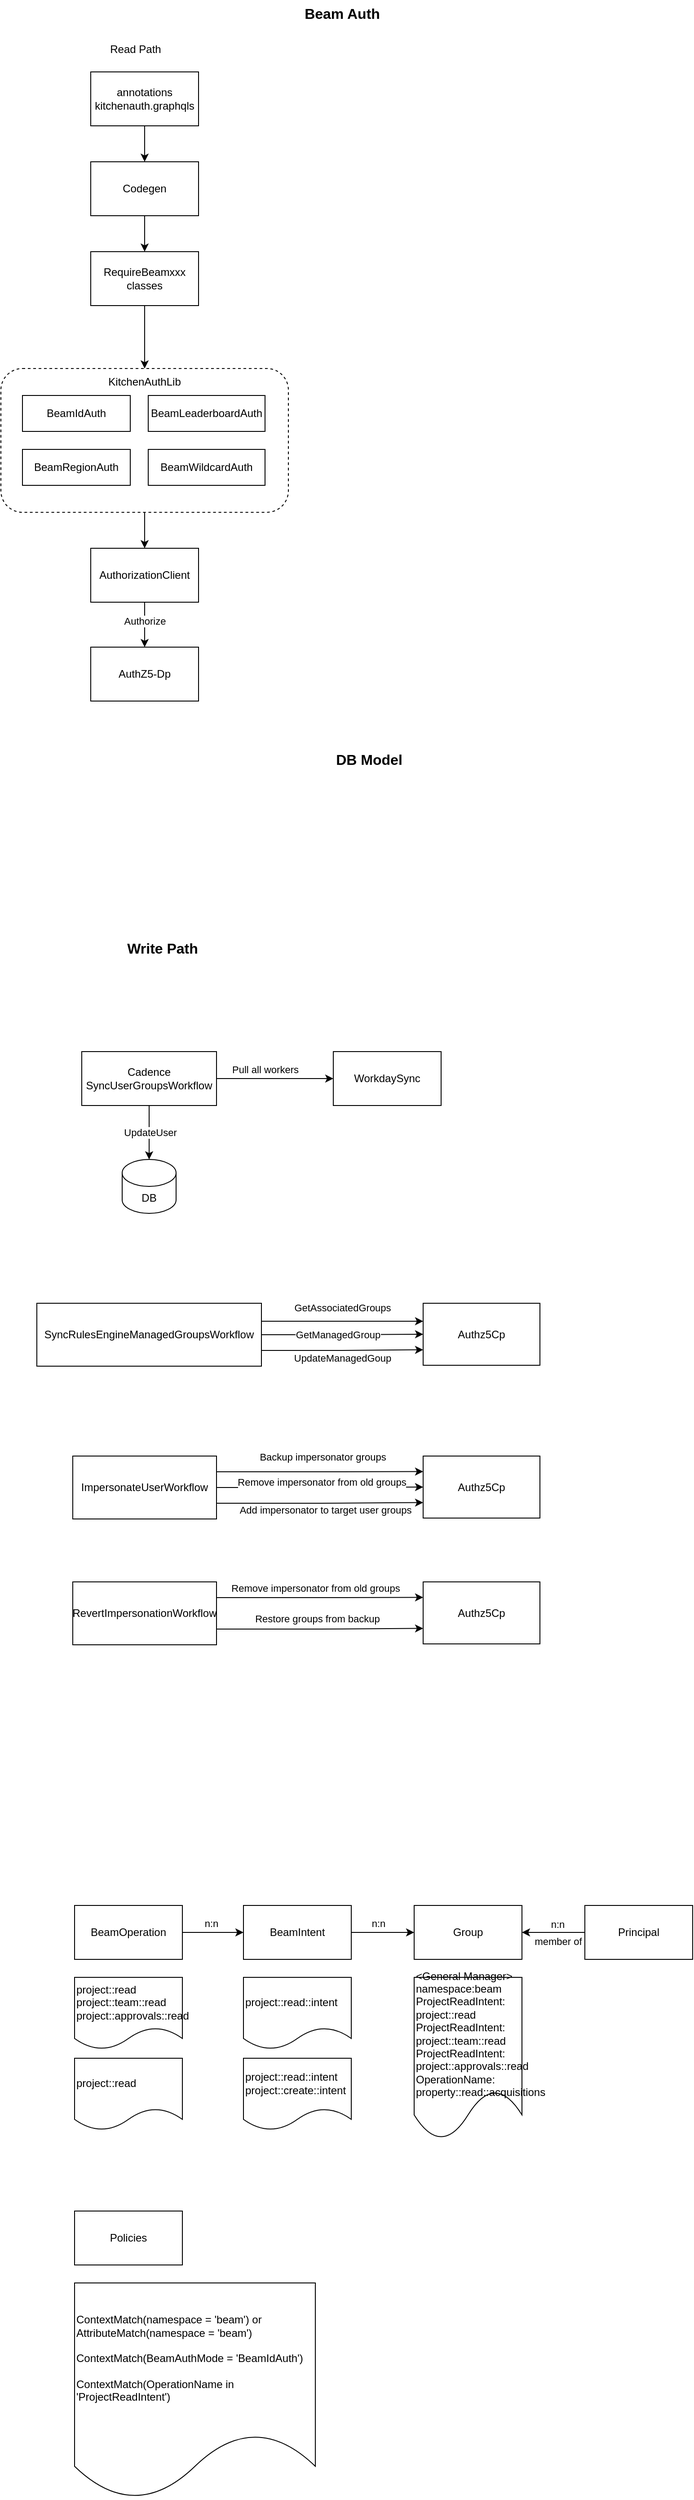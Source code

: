 <mxfile version="23.1.1" type="github">
  <diagram name="Page-1" id="SZ85hrHEJdvXRmAmFtXn">
    <mxGraphModel dx="776" dy="682" grid="1" gridSize="10" guides="1" tooltips="1" connect="1" arrows="1" fold="1" page="1" pageScale="1" pageWidth="850" pageHeight="1100" math="0" shadow="0">
      <root>
        <mxCell id="0" />
        <mxCell id="1" parent="0" />
        <mxCell id="W5UCEF_RRDmbueloPfdi-15" style="edgeStyle=orthogonalEdgeStyle;rounded=0;orthogonalLoop=1;jettySize=auto;html=1;exitX=0.5;exitY=1;exitDx=0;exitDy=0;entryX=0.5;entryY=0;entryDx=0;entryDy=0;" edge="1" parent="1" source="W5UCEF_RRDmbueloPfdi-9" target="W5UCEF_RRDmbueloPfdi-14">
          <mxGeometry relative="1" as="geometry" />
        </mxCell>
        <mxCell id="W5UCEF_RRDmbueloPfdi-9" value="" style="rounded=1;whiteSpace=wrap;html=1;dashed=1;" vertex="1" parent="1">
          <mxGeometry x="50" y="550" width="320" height="160" as="geometry" />
        </mxCell>
        <mxCell id="W5UCEF_RRDmbueloPfdi-4" style="edgeStyle=orthogonalEdgeStyle;rounded=0;orthogonalLoop=1;jettySize=auto;html=1;exitX=0.5;exitY=1;exitDx=0;exitDy=0;" edge="1" parent="1" source="W5UCEF_RRDmbueloPfdi-1" target="W5UCEF_RRDmbueloPfdi-3">
          <mxGeometry relative="1" as="geometry" />
        </mxCell>
        <mxCell id="W5UCEF_RRDmbueloPfdi-1" value="annotations&lt;br&gt;kitchenauth.graphqls" style="rounded=0;whiteSpace=wrap;html=1;" vertex="1" parent="1">
          <mxGeometry x="150" y="220" width="120" height="60" as="geometry" />
        </mxCell>
        <mxCell id="W5UCEF_RRDmbueloPfdi-2" value="&lt;b&gt;&lt;font style=&quot;font-size: 16px;&quot;&gt;Beam Auth&lt;/font&gt;&lt;/b&gt;" style="text;html=1;strokeColor=none;fillColor=none;align=center;verticalAlign=middle;whiteSpace=wrap;rounded=0;" vertex="1" parent="1">
          <mxGeometry x="340" y="140" width="180" height="30" as="geometry" />
        </mxCell>
        <mxCell id="W5UCEF_RRDmbueloPfdi-6" style="edgeStyle=orthogonalEdgeStyle;rounded=0;orthogonalLoop=1;jettySize=auto;html=1;exitX=0.5;exitY=1;exitDx=0;exitDy=0;entryX=0.5;entryY=0;entryDx=0;entryDy=0;" edge="1" parent="1" source="W5UCEF_RRDmbueloPfdi-3" target="W5UCEF_RRDmbueloPfdi-5">
          <mxGeometry relative="1" as="geometry" />
        </mxCell>
        <mxCell id="W5UCEF_RRDmbueloPfdi-3" value="Codegen" style="rounded=0;whiteSpace=wrap;html=1;" vertex="1" parent="1">
          <mxGeometry x="150" y="320" width="120" height="60" as="geometry" />
        </mxCell>
        <mxCell id="W5UCEF_RRDmbueloPfdi-13" style="edgeStyle=orthogonalEdgeStyle;rounded=0;orthogonalLoop=1;jettySize=auto;html=1;exitX=0.5;exitY=1;exitDx=0;exitDy=0;" edge="1" parent="1" source="W5UCEF_RRDmbueloPfdi-5" target="W5UCEF_RRDmbueloPfdi-9">
          <mxGeometry relative="1" as="geometry" />
        </mxCell>
        <mxCell id="W5UCEF_RRDmbueloPfdi-5" value="RequireBeamxxx&lt;br&gt;classes" style="rounded=0;whiteSpace=wrap;html=1;" vertex="1" parent="1">
          <mxGeometry x="150" y="420" width="120" height="60" as="geometry" />
        </mxCell>
        <mxCell id="W5UCEF_RRDmbueloPfdi-7" value="BeamIdAuth" style="rounded=0;whiteSpace=wrap;html=1;" vertex="1" parent="1">
          <mxGeometry x="74" y="580" width="120" height="40" as="geometry" />
        </mxCell>
        <mxCell id="W5UCEF_RRDmbueloPfdi-10" value="BeamLeaderboardAuth" style="rounded=0;whiteSpace=wrap;html=1;" vertex="1" parent="1">
          <mxGeometry x="214" y="580" width="130" height="40" as="geometry" />
        </mxCell>
        <mxCell id="W5UCEF_RRDmbueloPfdi-11" value="BeamRegionAuth" style="rounded=0;whiteSpace=wrap;html=1;" vertex="1" parent="1">
          <mxGeometry x="74" y="640" width="120" height="40" as="geometry" />
        </mxCell>
        <mxCell id="W5UCEF_RRDmbueloPfdi-12" value="BeamWildcardAuth" style="rounded=0;whiteSpace=wrap;html=1;" vertex="1" parent="1">
          <mxGeometry x="214" y="640" width="130" height="40" as="geometry" />
        </mxCell>
        <mxCell id="W5UCEF_RRDmbueloPfdi-17" style="edgeStyle=orthogonalEdgeStyle;rounded=0;orthogonalLoop=1;jettySize=auto;html=1;exitX=0.5;exitY=1;exitDx=0;exitDy=0;entryX=0.5;entryY=0;entryDx=0;entryDy=0;" edge="1" parent="1" source="W5UCEF_RRDmbueloPfdi-14" target="W5UCEF_RRDmbueloPfdi-16">
          <mxGeometry relative="1" as="geometry" />
        </mxCell>
        <mxCell id="W5UCEF_RRDmbueloPfdi-18" value="Authorize" style="edgeLabel;html=1;align=center;verticalAlign=middle;resizable=0;points=[];" vertex="1" connectable="0" parent="W5UCEF_RRDmbueloPfdi-17">
          <mxGeometry x="-0.167" y="4" relative="1" as="geometry">
            <mxPoint x="-4" as="offset" />
          </mxGeometry>
        </mxCell>
        <mxCell id="W5UCEF_RRDmbueloPfdi-14" value="AuthorizationClient" style="rounded=0;whiteSpace=wrap;html=1;" vertex="1" parent="1">
          <mxGeometry x="150" y="750" width="120" height="60" as="geometry" />
        </mxCell>
        <mxCell id="W5UCEF_RRDmbueloPfdi-16" value="AuthZ5-Dp" style="rounded=0;whiteSpace=wrap;html=1;" vertex="1" parent="1">
          <mxGeometry x="150" y="860" width="120" height="60" as="geometry" />
        </mxCell>
        <mxCell id="W5UCEF_RRDmbueloPfdi-19" value="KitchenAuthLib" style="text;html=1;strokeColor=none;fillColor=none;align=center;verticalAlign=middle;whiteSpace=wrap;rounded=0;" vertex="1" parent="1">
          <mxGeometry x="180" y="550" width="60" height="30" as="geometry" />
        </mxCell>
        <mxCell id="W5UCEF_RRDmbueloPfdi-20" value="Read Path" style="text;html=1;strokeColor=none;fillColor=none;align=center;verticalAlign=middle;whiteSpace=wrap;rounded=0;" vertex="1" parent="1">
          <mxGeometry x="170" y="180" width="60" height="30" as="geometry" />
        </mxCell>
        <mxCell id="W5UCEF_RRDmbueloPfdi-21" value="&lt;b&gt;&lt;font style=&quot;font-size: 16px;&quot;&gt;Write Path&lt;/font&gt;&lt;/b&gt;" style="text;html=1;strokeColor=none;fillColor=none;align=center;verticalAlign=middle;whiteSpace=wrap;rounded=0;" vertex="1" parent="1">
          <mxGeometry x="150" y="1180" width="160" height="30" as="geometry" />
        </mxCell>
        <mxCell id="W5UCEF_RRDmbueloPfdi-23" value="&lt;b&gt;&lt;font style=&quot;font-size: 16px;&quot;&gt;DB Model&lt;/font&gt;&lt;/b&gt;" style="text;html=1;strokeColor=none;fillColor=none;align=center;verticalAlign=middle;whiteSpace=wrap;rounded=0;" vertex="1" parent="1">
          <mxGeometry x="370" y="970" width="180" height="30" as="geometry" />
        </mxCell>
        <mxCell id="W5UCEF_RRDmbueloPfdi-26" style="edgeStyle=orthogonalEdgeStyle;rounded=0;orthogonalLoop=1;jettySize=auto;html=1;exitX=1;exitY=0.5;exitDx=0;exitDy=0;" edge="1" parent="1" source="W5UCEF_RRDmbueloPfdi-24" target="W5UCEF_RRDmbueloPfdi-25">
          <mxGeometry relative="1" as="geometry" />
        </mxCell>
        <mxCell id="W5UCEF_RRDmbueloPfdi-32" value="Pull all workers" style="edgeLabel;html=1;align=center;verticalAlign=middle;resizable=0;points=[];" vertex="1" connectable="0" parent="W5UCEF_RRDmbueloPfdi-26">
          <mxGeometry x="-0.191" y="-1" relative="1" as="geometry">
            <mxPoint x="1" y="-11" as="offset" />
          </mxGeometry>
        </mxCell>
        <mxCell id="W5UCEF_RRDmbueloPfdi-29" value="UpdateUser" style="edgeStyle=orthogonalEdgeStyle;rounded=0;orthogonalLoop=1;jettySize=auto;html=1;exitX=0.5;exitY=1;exitDx=0;exitDy=0;" edge="1" parent="1" source="W5UCEF_RRDmbueloPfdi-24">
          <mxGeometry relative="1" as="geometry">
            <mxPoint x="215" y="1430" as="targetPoint" />
          </mxGeometry>
        </mxCell>
        <mxCell id="W5UCEF_RRDmbueloPfdi-24" value="Cadence&lt;br&gt;SyncUserGroupsWorkflow" style="rounded=0;whiteSpace=wrap;html=1;" vertex="1" parent="1">
          <mxGeometry x="140" y="1310" width="150" height="60" as="geometry" />
        </mxCell>
        <mxCell id="W5UCEF_RRDmbueloPfdi-25" value="WorkdaySync" style="rounded=0;whiteSpace=wrap;html=1;" vertex="1" parent="1">
          <mxGeometry x="420" y="1310" width="120" height="60" as="geometry" />
        </mxCell>
        <mxCell id="W5UCEF_RRDmbueloPfdi-28" value="DB" style="shape=cylinder3;whiteSpace=wrap;html=1;boundedLbl=1;backgroundOutline=1;size=15;" vertex="1" parent="1">
          <mxGeometry x="185" y="1430" width="60" height="60" as="geometry" />
        </mxCell>
        <mxCell id="W5UCEF_RRDmbueloPfdi-36" style="edgeStyle=orthogonalEdgeStyle;rounded=0;orthogonalLoop=1;jettySize=auto;html=1;exitX=1;exitY=0.5;exitDx=0;exitDy=0;" edge="1" parent="1">
          <mxGeometry relative="1" as="geometry">
            <mxPoint x="340" y="1610" as="sourcePoint" />
            <mxPoint x="520" y="1610" as="targetPoint" />
          </mxGeometry>
        </mxCell>
        <mxCell id="W5UCEF_RRDmbueloPfdi-37" value="GetAssociatedGroups" style="edgeLabel;html=1;align=center;verticalAlign=middle;resizable=0;points=[];" vertex="1" connectable="0" parent="W5UCEF_RRDmbueloPfdi-36">
          <mxGeometry x="0.017" y="5" relative="1" as="geometry">
            <mxPoint x="-2" y="-10" as="offset" />
          </mxGeometry>
        </mxCell>
        <mxCell id="W5UCEF_RRDmbueloPfdi-38" style="edgeStyle=orthogonalEdgeStyle;rounded=0;orthogonalLoop=1;jettySize=auto;html=1;exitX=1;exitY=0.5;exitDx=0;exitDy=0;" edge="1" parent="1" source="W5UCEF_RRDmbueloPfdi-33" target="W5UCEF_RRDmbueloPfdi-35">
          <mxGeometry relative="1" as="geometry" />
        </mxCell>
        <mxCell id="W5UCEF_RRDmbueloPfdi-39" value="GetManagedGroup" style="edgeLabel;html=1;align=center;verticalAlign=middle;resizable=0;points=[];" vertex="1" connectable="0" parent="W5UCEF_RRDmbueloPfdi-38">
          <mxGeometry x="-0.116" y="2" relative="1" as="geometry">
            <mxPoint x="5" y="2" as="offset" />
          </mxGeometry>
        </mxCell>
        <mxCell id="W5UCEF_RRDmbueloPfdi-40" style="edgeStyle=orthogonalEdgeStyle;rounded=0;orthogonalLoop=1;jettySize=auto;html=1;exitX=1;exitY=0.75;exitDx=0;exitDy=0;entryX=0;entryY=0.75;entryDx=0;entryDy=0;" edge="1" parent="1" source="W5UCEF_RRDmbueloPfdi-33" target="W5UCEF_RRDmbueloPfdi-35">
          <mxGeometry relative="1" as="geometry" />
        </mxCell>
        <mxCell id="W5UCEF_RRDmbueloPfdi-41" value="UpdateManagedGoup" style="edgeLabel;html=1;align=center;verticalAlign=middle;resizable=0;points=[];" vertex="1" connectable="0" parent="W5UCEF_RRDmbueloPfdi-40">
          <mxGeometry x="-0.263" y="-2" relative="1" as="geometry">
            <mxPoint x="23" y="6" as="offset" />
          </mxGeometry>
        </mxCell>
        <mxCell id="W5UCEF_RRDmbueloPfdi-33" value="SyncRulesEngineManagedGroupsWorkflow" style="rounded=0;whiteSpace=wrap;html=1;" vertex="1" parent="1">
          <mxGeometry x="90" y="1590" width="250" height="70" as="geometry" />
        </mxCell>
        <mxCell id="W5UCEF_RRDmbueloPfdi-35" value="Authz5Cp" style="rounded=0;whiteSpace=wrap;html=1;" vertex="1" parent="1">
          <mxGeometry x="520" y="1590" width="130" height="69" as="geometry" />
        </mxCell>
        <mxCell id="W5UCEF_RRDmbueloPfdi-45" style="edgeStyle=orthogonalEdgeStyle;rounded=0;orthogonalLoop=1;jettySize=auto;html=1;exitX=1;exitY=0.25;exitDx=0;exitDy=0;entryX=0;entryY=0.25;entryDx=0;entryDy=0;" edge="1" parent="1" source="W5UCEF_RRDmbueloPfdi-42" target="W5UCEF_RRDmbueloPfdi-44">
          <mxGeometry relative="1" as="geometry" />
        </mxCell>
        <mxCell id="W5UCEF_RRDmbueloPfdi-46" value="Backup impersonator groups" style="edgeLabel;html=1;align=center;verticalAlign=middle;resizable=0;points=[];" vertex="1" connectable="0" parent="W5UCEF_RRDmbueloPfdi-45">
          <mxGeometry x="0.023" y="2" relative="1" as="geometry">
            <mxPoint y="-15" as="offset" />
          </mxGeometry>
        </mxCell>
        <mxCell id="W5UCEF_RRDmbueloPfdi-47" style="edgeStyle=orthogonalEdgeStyle;rounded=0;orthogonalLoop=1;jettySize=auto;html=1;exitX=1;exitY=0.5;exitDx=0;exitDy=0;entryX=0;entryY=0.5;entryDx=0;entryDy=0;" edge="1" parent="1" source="W5UCEF_RRDmbueloPfdi-42" target="W5UCEF_RRDmbueloPfdi-44">
          <mxGeometry relative="1" as="geometry" />
        </mxCell>
        <mxCell id="W5UCEF_RRDmbueloPfdi-48" value="Remove impersonator from old groups" style="edgeLabel;html=1;align=center;verticalAlign=middle;resizable=0;points=[];" vertex="1" connectable="0" parent="W5UCEF_RRDmbueloPfdi-47">
          <mxGeometry x="0.016" y="6" relative="1" as="geometry">
            <mxPoint as="offset" />
          </mxGeometry>
        </mxCell>
        <mxCell id="W5UCEF_RRDmbueloPfdi-49" style="edgeStyle=orthogonalEdgeStyle;rounded=0;orthogonalLoop=1;jettySize=auto;html=1;exitX=1;exitY=0.75;exitDx=0;exitDy=0;entryX=0;entryY=0.75;entryDx=0;entryDy=0;" edge="1" parent="1" source="W5UCEF_RRDmbueloPfdi-42" target="W5UCEF_RRDmbueloPfdi-44">
          <mxGeometry relative="1" as="geometry" />
        </mxCell>
        <mxCell id="W5UCEF_RRDmbueloPfdi-50" value="Add impersonator to target user groups" style="edgeLabel;html=1;align=center;verticalAlign=middle;resizable=0;points=[];" vertex="1" connectable="0" parent="W5UCEF_RRDmbueloPfdi-49">
          <mxGeometry x="0.051" y="1" relative="1" as="geometry">
            <mxPoint y="9" as="offset" />
          </mxGeometry>
        </mxCell>
        <mxCell id="W5UCEF_RRDmbueloPfdi-42" value="ImpersonateUserWorkflow" style="rounded=0;whiteSpace=wrap;html=1;" vertex="1" parent="1">
          <mxGeometry x="130" y="1760" width="160" height="70" as="geometry" />
        </mxCell>
        <mxCell id="W5UCEF_RRDmbueloPfdi-52" style="edgeStyle=orthogonalEdgeStyle;rounded=0;orthogonalLoop=1;jettySize=auto;html=1;exitX=1;exitY=0.25;exitDx=0;exitDy=0;entryX=0;entryY=0.25;entryDx=0;entryDy=0;" edge="1" parent="1" source="W5UCEF_RRDmbueloPfdi-43" target="W5UCEF_RRDmbueloPfdi-51">
          <mxGeometry relative="1" as="geometry" />
        </mxCell>
        <mxCell id="W5UCEF_RRDmbueloPfdi-53" value="Remove impersonator from old groups" style="edgeLabel;html=1;align=center;verticalAlign=middle;resizable=0;points=[];" vertex="1" connectable="0" parent="W5UCEF_RRDmbueloPfdi-52">
          <mxGeometry x="-0.048" y="4" relative="1" as="geometry">
            <mxPoint y="-7" as="offset" />
          </mxGeometry>
        </mxCell>
        <mxCell id="W5UCEF_RRDmbueloPfdi-54" style="edgeStyle=orthogonalEdgeStyle;rounded=0;orthogonalLoop=1;jettySize=auto;html=1;exitX=1;exitY=0.75;exitDx=0;exitDy=0;entryX=0;entryY=0.75;entryDx=0;entryDy=0;" edge="1" parent="1" source="W5UCEF_RRDmbueloPfdi-43" target="W5UCEF_RRDmbueloPfdi-51">
          <mxGeometry relative="1" as="geometry" />
        </mxCell>
        <mxCell id="W5UCEF_RRDmbueloPfdi-55" value="Restore groups from backup" style="edgeLabel;html=1;align=center;verticalAlign=middle;resizable=0;points=[];" vertex="1" connectable="0" parent="W5UCEF_RRDmbueloPfdi-54">
          <mxGeometry x="-0.033" y="2" relative="1" as="geometry">
            <mxPoint y="-10" as="offset" />
          </mxGeometry>
        </mxCell>
        <mxCell id="W5UCEF_RRDmbueloPfdi-43" value="RevertImpersonationWorkflow" style="rounded=0;whiteSpace=wrap;html=1;" vertex="1" parent="1">
          <mxGeometry x="130" y="1900" width="160" height="70" as="geometry" />
        </mxCell>
        <mxCell id="W5UCEF_RRDmbueloPfdi-44" value="Authz5Cp" style="rounded=0;whiteSpace=wrap;html=1;" vertex="1" parent="1">
          <mxGeometry x="520" y="1760" width="130" height="69" as="geometry" />
        </mxCell>
        <mxCell id="W5UCEF_RRDmbueloPfdi-51" value="Authz5Cp" style="rounded=0;whiteSpace=wrap;html=1;" vertex="1" parent="1">
          <mxGeometry x="520" y="1900" width="130" height="69" as="geometry" />
        </mxCell>
        <mxCell id="W5UCEF_RRDmbueloPfdi-58" style="edgeStyle=orthogonalEdgeStyle;rounded=0;orthogonalLoop=1;jettySize=auto;html=1;exitX=1;exitY=0.5;exitDx=0;exitDy=0;entryX=0;entryY=0.5;entryDx=0;entryDy=0;" edge="1" parent="1" source="W5UCEF_RRDmbueloPfdi-56" target="W5UCEF_RRDmbueloPfdi-57">
          <mxGeometry relative="1" as="geometry" />
        </mxCell>
        <mxCell id="W5UCEF_RRDmbueloPfdi-59" value="n:n" style="edgeLabel;html=1;align=center;verticalAlign=middle;resizable=0;points=[];" vertex="1" connectable="0" parent="W5UCEF_RRDmbueloPfdi-58">
          <mxGeometry x="-0.533" relative="1" as="geometry">
            <mxPoint x="16" y="-10" as="offset" />
          </mxGeometry>
        </mxCell>
        <mxCell id="W5UCEF_RRDmbueloPfdi-56" value="BeamOperation" style="rounded=0;whiteSpace=wrap;html=1;" vertex="1" parent="1">
          <mxGeometry x="132" y="2260" width="120" height="60" as="geometry" />
        </mxCell>
        <mxCell id="W5UCEF_RRDmbueloPfdi-66" style="edgeStyle=orthogonalEdgeStyle;rounded=0;orthogonalLoop=1;jettySize=auto;html=1;exitX=1;exitY=0.5;exitDx=0;exitDy=0;entryX=0;entryY=0.5;entryDx=0;entryDy=0;" edge="1" parent="1" source="W5UCEF_RRDmbueloPfdi-57" target="W5UCEF_RRDmbueloPfdi-64">
          <mxGeometry relative="1" as="geometry" />
        </mxCell>
        <mxCell id="W5UCEF_RRDmbueloPfdi-67" value="n:n" style="edgeLabel;html=1;align=center;verticalAlign=middle;resizable=0;points=[];" vertex="1" connectable="0" parent="W5UCEF_RRDmbueloPfdi-66">
          <mxGeometry x="0.229" y="2" relative="1" as="geometry">
            <mxPoint x="-13" y="-8" as="offset" />
          </mxGeometry>
        </mxCell>
        <mxCell id="W5UCEF_RRDmbueloPfdi-57" value="BeamIntent" style="rounded=0;whiteSpace=wrap;html=1;" vertex="1" parent="1">
          <mxGeometry x="320" y="2260" width="120" height="60" as="geometry" />
        </mxCell>
        <mxCell id="W5UCEF_RRDmbueloPfdi-60" value="project::read&lt;br&gt;project::team::read&lt;br&gt;project::approvals::read" style="shape=document;whiteSpace=wrap;html=1;boundedLbl=1;align=left;" vertex="1" parent="1">
          <mxGeometry x="132" y="2340" width="120" height="80" as="geometry" />
        </mxCell>
        <mxCell id="W5UCEF_RRDmbueloPfdi-61" value="project::read::intent" style="shape=document;whiteSpace=wrap;html=1;boundedLbl=1;align=left;" vertex="1" parent="1">
          <mxGeometry x="320" y="2340" width="120" height="80" as="geometry" />
        </mxCell>
        <mxCell id="W5UCEF_RRDmbueloPfdi-62" value="project::read" style="shape=document;whiteSpace=wrap;html=1;boundedLbl=1;align=left;" vertex="1" parent="1">
          <mxGeometry x="132" y="2430" width="120" height="80" as="geometry" />
        </mxCell>
        <mxCell id="W5UCEF_RRDmbueloPfdi-63" value="project::read::intent&lt;br&gt;project::create::intent" style="shape=document;whiteSpace=wrap;html=1;boundedLbl=1;align=left;" vertex="1" parent="1">
          <mxGeometry x="320" y="2430" width="120" height="80" as="geometry" />
        </mxCell>
        <mxCell id="W5UCEF_RRDmbueloPfdi-64" value="Group" style="rounded=0;whiteSpace=wrap;html=1;" vertex="1" parent="1">
          <mxGeometry x="510" y="2260" width="120" height="60" as="geometry" />
        </mxCell>
        <mxCell id="W5UCEF_RRDmbueloPfdi-65" value="&amp;lt;General Manager&amp;gt;&lt;br&gt;namespace:beam&lt;br&gt;ProjectReadIntent:&lt;br&gt;project::read&lt;br&gt;ProjectReadIntent:&lt;br&gt;project::team::read&lt;br&gt;ProjectReadIntent:&lt;br&gt;project::approvals::read&lt;br&gt;OperationName:&lt;br&gt;property::read::acquisitions" style="shape=document;whiteSpace=wrap;html=1;boundedLbl=1;align=left;" vertex="1" parent="1">
          <mxGeometry x="510" y="2340" width="120" height="180" as="geometry" />
        </mxCell>
        <mxCell id="W5UCEF_RRDmbueloPfdi-69" style="edgeStyle=orthogonalEdgeStyle;rounded=0;orthogonalLoop=1;jettySize=auto;html=1;exitX=0;exitY=0.5;exitDx=0;exitDy=0;entryX=1;entryY=0.5;entryDx=0;entryDy=0;" edge="1" parent="1" source="W5UCEF_RRDmbueloPfdi-68" target="W5UCEF_RRDmbueloPfdi-64">
          <mxGeometry relative="1" as="geometry" />
        </mxCell>
        <mxCell id="W5UCEF_RRDmbueloPfdi-70" value="member of" style="edgeLabel;html=1;align=center;verticalAlign=middle;resizable=0;points=[];" vertex="1" connectable="0" parent="W5UCEF_RRDmbueloPfdi-69">
          <mxGeometry x="0.228" y="-4" relative="1" as="geometry">
            <mxPoint x="13" y="14" as="offset" />
          </mxGeometry>
        </mxCell>
        <mxCell id="W5UCEF_RRDmbueloPfdi-68" value="Principal" style="rounded=0;whiteSpace=wrap;html=1;" vertex="1" parent="1">
          <mxGeometry x="700" y="2260" width="120" height="60" as="geometry" />
        </mxCell>
        <mxCell id="W5UCEF_RRDmbueloPfdi-71" value="n:n" style="text;html=1;strokeColor=none;fillColor=none;align=center;verticalAlign=middle;whiteSpace=wrap;rounded=0;fontSize=11;" vertex="1" parent="1">
          <mxGeometry x="640" y="2266" width="60" height="30" as="geometry" />
        </mxCell>
        <mxCell id="W5UCEF_RRDmbueloPfdi-74" value="Policies" style="rounded=0;whiteSpace=wrap;html=1;" vertex="1" parent="1">
          <mxGeometry x="132" y="2600" width="120" height="60" as="geometry" />
        </mxCell>
        <mxCell id="W5UCEF_RRDmbueloPfdi-75" value="ContextMatch(namespace = &#39;beam&#39;) or AttributeMatch(namespace = &#39;beam&#39;)&lt;br&gt;&lt;br&gt;ContextMatch(BeamAuthMode = &#39;BeamIdAuth&#39;)&lt;br&gt;&lt;br&gt;ContextMatch(OperationName in&amp;nbsp; &#39;ProjectReadIntent&#39;)" style="shape=document;whiteSpace=wrap;html=1;boundedLbl=1;align=left;" vertex="1" parent="1">
          <mxGeometry x="132" y="2680" width="268" height="240" as="geometry" />
        </mxCell>
      </root>
    </mxGraphModel>
  </diagram>
</mxfile>
